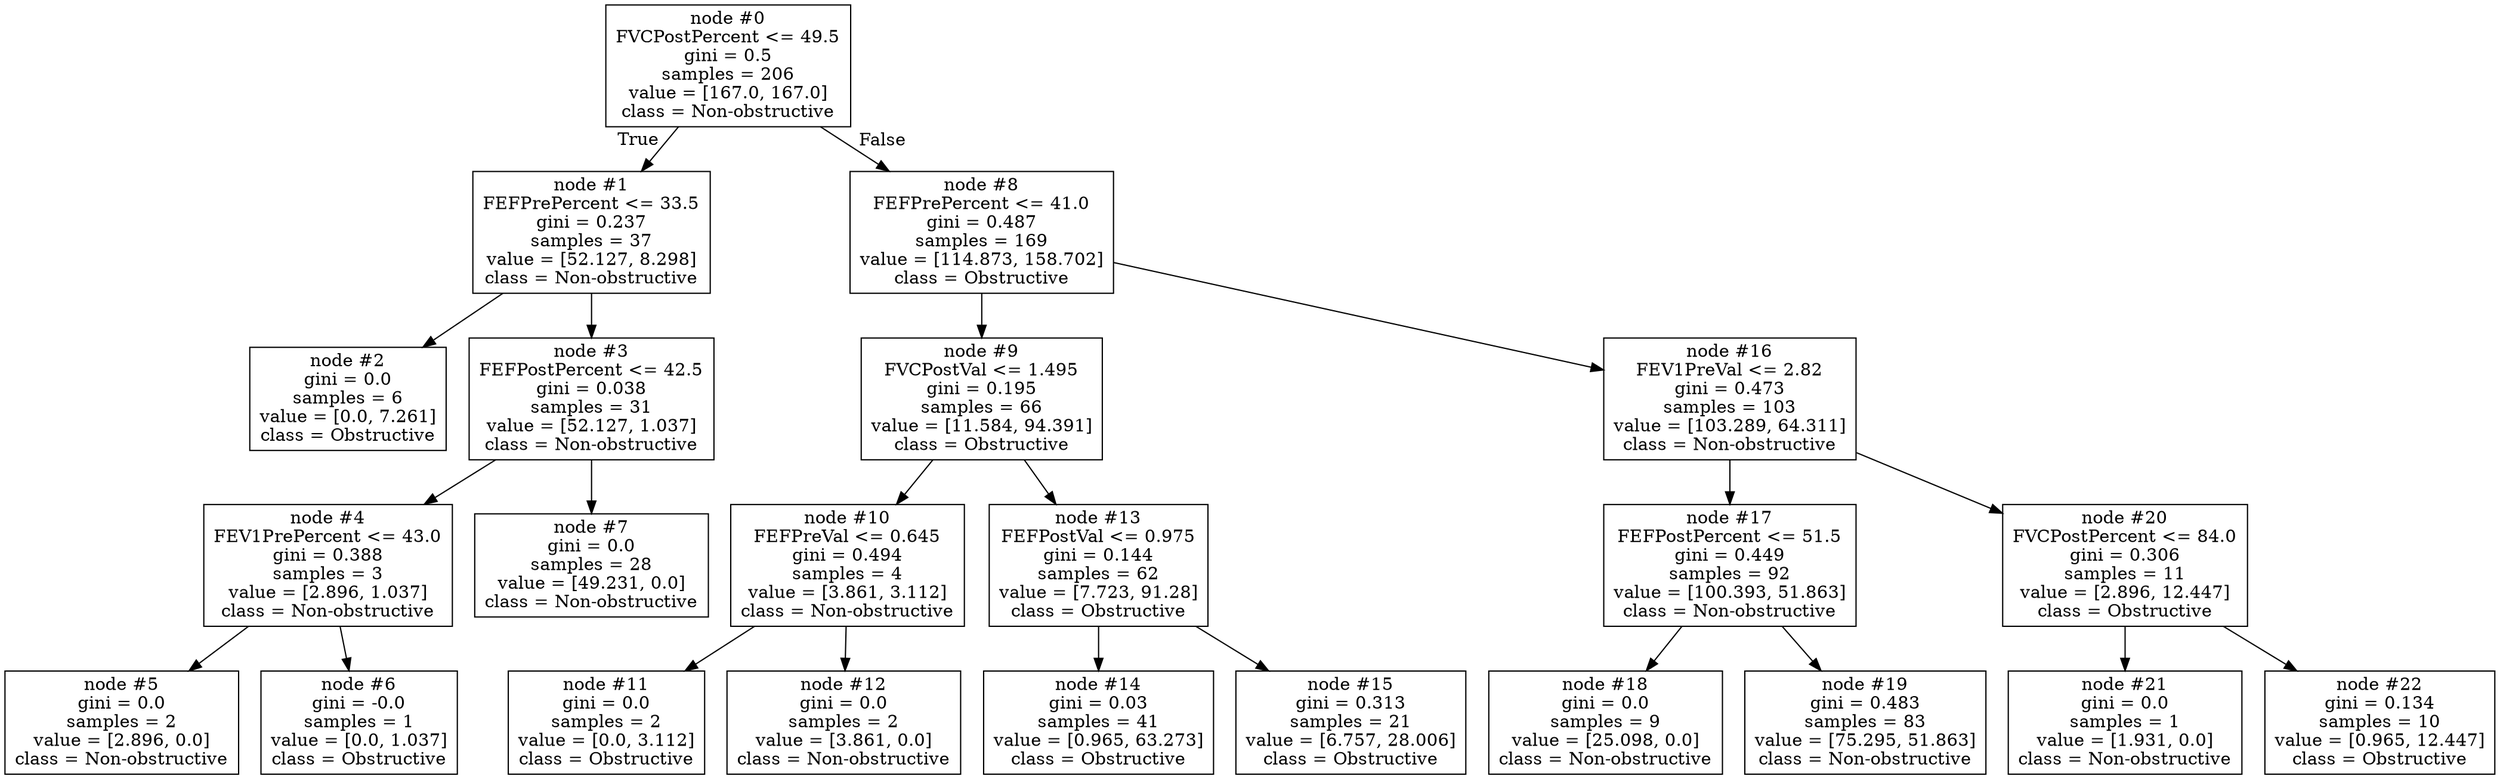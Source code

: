 digraph Tree {
node [shape=box] ;
0 [label="node #0\nFVCPostPercent <= 49.5\ngini = 0.5\nsamples = 206\nvalue = [167.0, 167.0]\nclass = Non-obstructive"] ;
1 [label="node #1\nFEFPrePercent <= 33.5\ngini = 0.237\nsamples = 37\nvalue = [52.127, 8.298]\nclass = Non-obstructive"] ;
0 -> 1 [labeldistance=2.5, labelangle=45, headlabel="True"] ;
2 [label="node #2\ngini = 0.0\nsamples = 6\nvalue = [0.0, 7.261]\nclass = Obstructive"] ;
1 -> 2 ;
3 [label="node #3\nFEFPostPercent <= 42.5\ngini = 0.038\nsamples = 31\nvalue = [52.127, 1.037]\nclass = Non-obstructive"] ;
1 -> 3 ;
4 [label="node #4\nFEV1PrePercent <= 43.0\ngini = 0.388\nsamples = 3\nvalue = [2.896, 1.037]\nclass = Non-obstructive"] ;
3 -> 4 ;
5 [label="node #5\ngini = 0.0\nsamples = 2\nvalue = [2.896, 0.0]\nclass = Non-obstructive"] ;
4 -> 5 ;
6 [label="node #6\ngini = -0.0\nsamples = 1\nvalue = [0.0, 1.037]\nclass = Obstructive"] ;
4 -> 6 ;
7 [label="node #7\ngini = 0.0\nsamples = 28\nvalue = [49.231, 0.0]\nclass = Non-obstructive"] ;
3 -> 7 ;
8 [label="node #8\nFEFPrePercent <= 41.0\ngini = 0.487\nsamples = 169\nvalue = [114.873, 158.702]\nclass = Obstructive"] ;
0 -> 8 [labeldistance=2.5, labelangle=-45, headlabel="False"] ;
9 [label="node #9\nFVCPostVal <= 1.495\ngini = 0.195\nsamples = 66\nvalue = [11.584, 94.391]\nclass = Obstructive"] ;
8 -> 9 ;
10 [label="node #10\nFEFPreVal <= 0.645\ngini = 0.494\nsamples = 4\nvalue = [3.861, 3.112]\nclass = Non-obstructive"] ;
9 -> 10 ;
11 [label="node #11\ngini = 0.0\nsamples = 2\nvalue = [0.0, 3.112]\nclass = Obstructive"] ;
10 -> 11 ;
12 [label="node #12\ngini = 0.0\nsamples = 2\nvalue = [3.861, 0.0]\nclass = Non-obstructive"] ;
10 -> 12 ;
13 [label="node #13\nFEFPostVal <= 0.975\ngini = 0.144\nsamples = 62\nvalue = [7.723, 91.28]\nclass = Obstructive"] ;
9 -> 13 ;
14 [label="node #14\ngini = 0.03\nsamples = 41\nvalue = [0.965, 63.273]\nclass = Obstructive"] ;
13 -> 14 ;
15 [label="node #15\ngini = 0.313\nsamples = 21\nvalue = [6.757, 28.006]\nclass = Obstructive"] ;
13 -> 15 ;
16 [label="node #16\nFEV1PreVal <= 2.82\ngini = 0.473\nsamples = 103\nvalue = [103.289, 64.311]\nclass = Non-obstructive"] ;
8 -> 16 ;
17 [label="node #17\nFEFPostPercent <= 51.5\ngini = 0.449\nsamples = 92\nvalue = [100.393, 51.863]\nclass = Non-obstructive"] ;
16 -> 17 ;
18 [label="node #18\ngini = 0.0\nsamples = 9\nvalue = [25.098, 0.0]\nclass = Non-obstructive"] ;
17 -> 18 ;
19 [label="node #19\ngini = 0.483\nsamples = 83\nvalue = [75.295, 51.863]\nclass = Non-obstructive"] ;
17 -> 19 ;
20 [label="node #20\nFVCPostPercent <= 84.0\ngini = 0.306\nsamples = 11\nvalue = [2.896, 12.447]\nclass = Obstructive"] ;
16 -> 20 ;
21 [label="node #21\ngini = 0.0\nsamples = 1\nvalue = [1.931, 0.0]\nclass = Non-obstructive"] ;
20 -> 21 ;
22 [label="node #22\ngini = 0.134\nsamples = 10\nvalue = [0.965, 12.447]\nclass = Obstructive"] ;
20 -> 22 ;
}